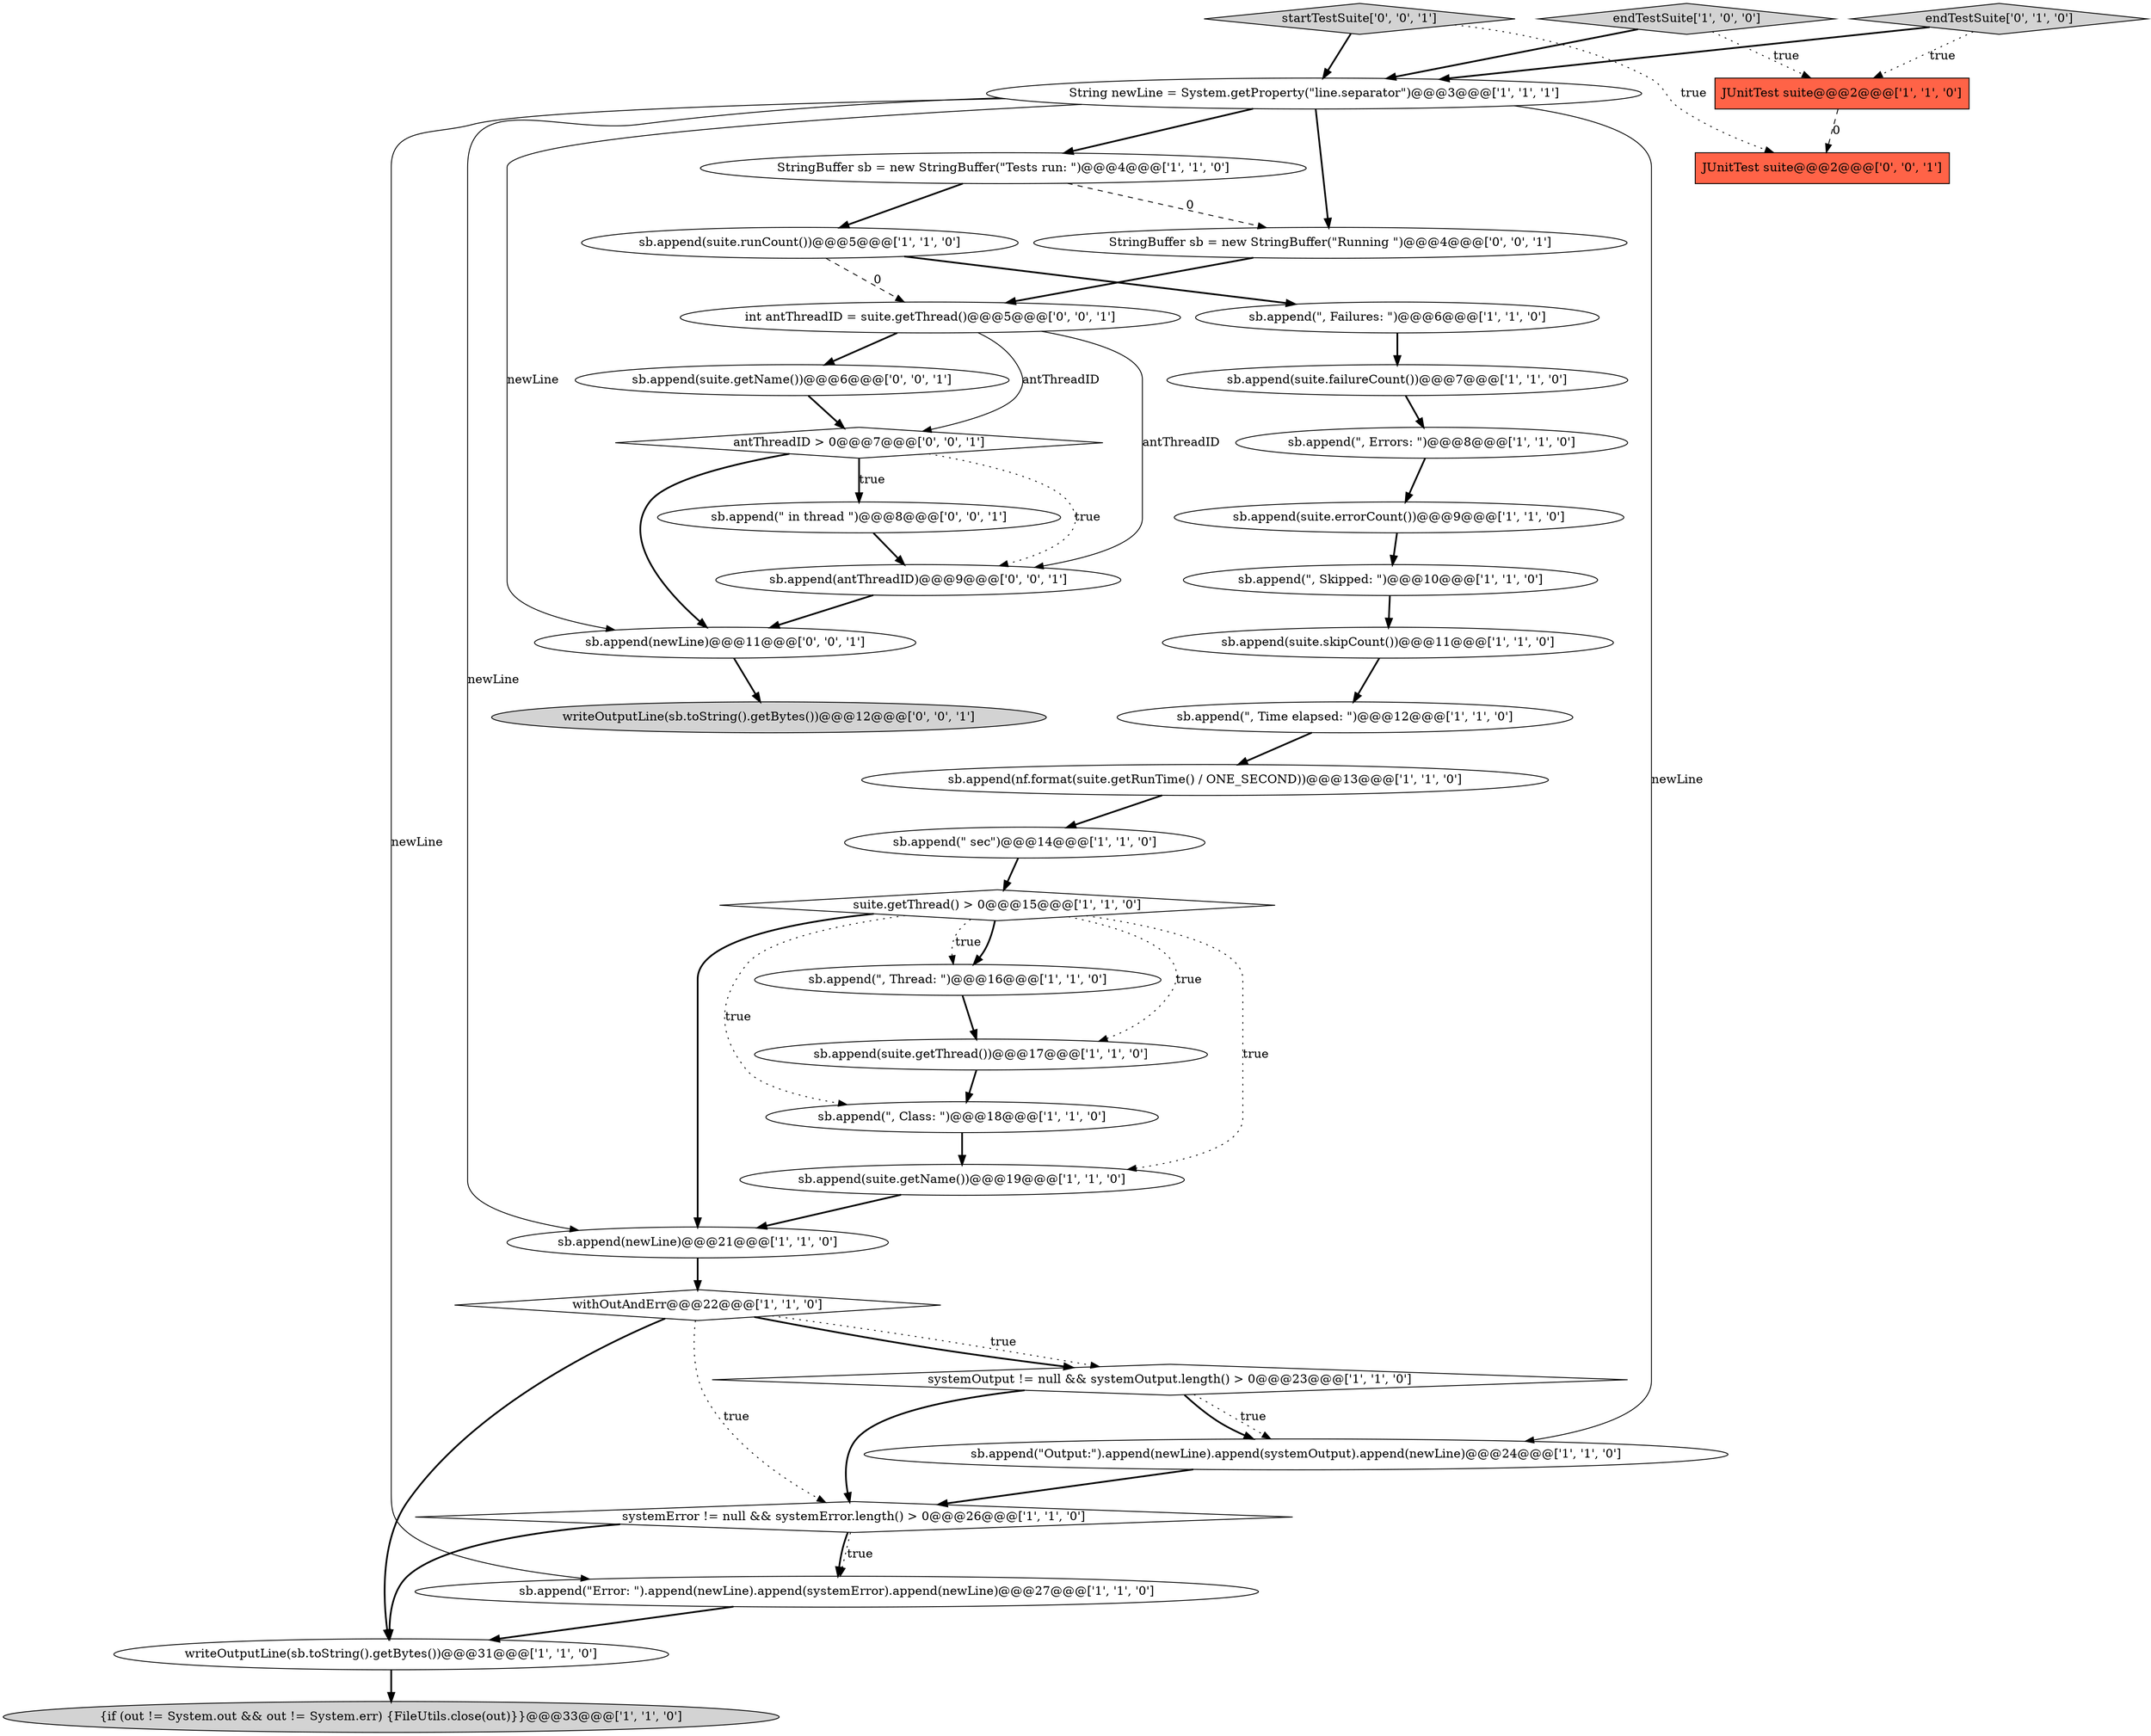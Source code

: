 digraph {
8 [style = filled, label = "sb.append(nf.format(suite.getRunTime() / ONE_SECOND))@@@13@@@['1', '1', '0']", fillcolor = white, shape = ellipse image = "AAA0AAABBB1BBB"];
0 [style = filled, label = "sb.append(\", Errors: \")@@@8@@@['1', '1', '0']", fillcolor = white, shape = ellipse image = "AAA0AAABBB1BBB"];
32 [style = filled, label = "StringBuffer sb = new StringBuffer(\"Running \")@@@4@@@['0', '0', '1']", fillcolor = white, shape = ellipse image = "AAA0AAABBB3BBB"];
34 [style = filled, label = "JUnitTest suite@@@2@@@['0', '0', '1']", fillcolor = tomato, shape = box image = "AAA0AAABBB3BBB"];
1 [style = filled, label = "sb.append(suite.getThread())@@@17@@@['1', '1', '0']", fillcolor = white, shape = ellipse image = "AAA0AAABBB1BBB"];
31 [style = filled, label = "sb.append(newLine)@@@11@@@['0', '0', '1']", fillcolor = white, shape = ellipse image = "AAA0AAABBB3BBB"];
6 [style = filled, label = "suite.getThread() > 0@@@15@@@['1', '1', '0']", fillcolor = white, shape = diamond image = "AAA0AAABBB1BBB"];
24 [style = filled, label = "sb.append(\", Time elapsed: \")@@@12@@@['1', '1', '0']", fillcolor = white, shape = ellipse image = "AAA0AAABBB1BBB"];
4 [style = filled, label = "sb.append(\", Thread: \")@@@16@@@['1', '1', '0']", fillcolor = white, shape = ellipse image = "AAA0AAABBB1BBB"];
22 [style = filled, label = "StringBuffer sb = new StringBuffer(\"Tests run: \")@@@4@@@['1', '1', '0']", fillcolor = white, shape = ellipse image = "AAA0AAABBB1BBB"];
26 [style = filled, label = "sb.append(\"Error: \").append(newLine).append(systemError).append(newLine)@@@27@@@['1', '1', '0']", fillcolor = white, shape = ellipse image = "AAA0AAABBB1BBB"];
14 [style = filled, label = "sb.append(suite.runCount())@@@5@@@['1', '1', '0']", fillcolor = white, shape = ellipse image = "AAA0AAABBB1BBB"];
10 [style = filled, label = "sb.append(suite.skipCount())@@@11@@@['1', '1', '0']", fillcolor = white, shape = ellipse image = "AAA0AAABBB1BBB"];
23 [style = filled, label = "sb.append(\", Class: \")@@@18@@@['1', '1', '0']", fillcolor = white, shape = ellipse image = "AAA0AAABBB1BBB"];
11 [style = filled, label = "sb.append(suite.errorCount())@@@9@@@['1', '1', '0']", fillcolor = white, shape = ellipse image = "AAA0AAABBB1BBB"];
36 [style = filled, label = "sb.append(suite.getName())@@@6@@@['0', '0', '1']", fillcolor = white, shape = ellipse image = "AAA0AAABBB3BBB"];
21 [style = filled, label = "sb.append(\" sec\")@@@14@@@['1', '1', '0']", fillcolor = white, shape = ellipse image = "AAA0AAABBB1BBB"];
28 [style = filled, label = "antThreadID > 0@@@7@@@['0', '0', '1']", fillcolor = white, shape = diamond image = "AAA0AAABBB3BBB"];
12 [style = filled, label = "endTestSuite['1', '0', '0']", fillcolor = lightgray, shape = diamond image = "AAA0AAABBB1BBB"];
9 [style = filled, label = "systemOutput != null && systemOutput.length() > 0@@@23@@@['1', '1', '0']", fillcolor = white, shape = diamond image = "AAA0AAABBB1BBB"];
20 [style = filled, label = "String newLine = System.getProperty(\"line.separator\")@@@3@@@['1', '1', '1']", fillcolor = white, shape = ellipse image = "AAA0AAABBB1BBB"];
29 [style = filled, label = "writeOutputLine(sb.toString().getBytes())@@@12@@@['0', '0', '1']", fillcolor = lightgray, shape = ellipse image = "AAA0AAABBB3BBB"];
30 [style = filled, label = "sb.append(\" in thread \")@@@8@@@['0', '0', '1']", fillcolor = white, shape = ellipse image = "AAA0AAABBB3BBB"];
15 [style = filled, label = "sb.append(\", Failures: \")@@@6@@@['1', '1', '0']", fillcolor = white, shape = ellipse image = "AAA0AAABBB1BBB"];
37 [style = filled, label = "sb.append(antThreadID)@@@9@@@['0', '0', '1']", fillcolor = white, shape = ellipse image = "AAA0AAABBB3BBB"];
13 [style = filled, label = "writeOutputLine(sb.toString().getBytes())@@@31@@@['1', '1', '0']", fillcolor = white, shape = ellipse image = "AAA0AAABBB1BBB"];
27 [style = filled, label = "endTestSuite['0', '1', '0']", fillcolor = lightgray, shape = diamond image = "AAA0AAABBB2BBB"];
3 [style = filled, label = "withOutAndErr@@@22@@@['1', '1', '0']", fillcolor = white, shape = diamond image = "AAA0AAABBB1BBB"];
33 [style = filled, label = "int antThreadID = suite.getThread()@@@5@@@['0', '0', '1']", fillcolor = white, shape = ellipse image = "AAA0AAABBB3BBB"];
25 [style = filled, label = "sb.append(newLine)@@@21@@@['1', '1', '0']", fillcolor = white, shape = ellipse image = "AAA0AAABBB1BBB"];
2 [style = filled, label = "systemError != null && systemError.length() > 0@@@26@@@['1', '1', '0']", fillcolor = white, shape = diamond image = "AAA0AAABBB1BBB"];
16 [style = filled, label = "sb.append(suite.getName())@@@19@@@['1', '1', '0']", fillcolor = white, shape = ellipse image = "AAA0AAABBB1BBB"];
35 [style = filled, label = "startTestSuite['0', '0', '1']", fillcolor = lightgray, shape = diamond image = "AAA0AAABBB3BBB"];
17 [style = filled, label = "sb.append(\"Output:\").append(newLine).append(systemOutput).append(newLine)@@@24@@@['1', '1', '0']", fillcolor = white, shape = ellipse image = "AAA0AAABBB1BBB"];
5 [style = filled, label = "{if (out != System.out && out != System.err) {FileUtils.close(out)}}@@@33@@@['1', '1', '0']", fillcolor = lightgray, shape = ellipse image = "AAA0AAABBB1BBB"];
19 [style = filled, label = "sb.append(\", Skipped: \")@@@10@@@['1', '1', '0']", fillcolor = white, shape = ellipse image = "AAA0AAABBB1BBB"];
18 [style = filled, label = "sb.append(suite.failureCount())@@@7@@@['1', '1', '0']", fillcolor = white, shape = ellipse image = "AAA0AAABBB1BBB"];
7 [style = filled, label = "JUnitTest suite@@@2@@@['1', '1', '0']", fillcolor = tomato, shape = box image = "AAA0AAABBB1BBB"];
27->7 [style = dotted, label="true"];
28->31 [style = bold, label=""];
28->30 [style = bold, label=""];
6->23 [style = dotted, label="true"];
12->7 [style = dotted, label="true"];
22->32 [style = dashed, label="0"];
6->16 [style = dotted, label="true"];
25->3 [style = bold, label=""];
19->10 [style = bold, label=""];
10->24 [style = bold, label=""];
6->4 [style = bold, label=""];
2->26 [style = bold, label=""];
26->13 [style = bold, label=""];
30->37 [style = bold, label=""];
37->31 [style = bold, label=""];
20->25 [style = solid, label="newLine"];
14->33 [style = dashed, label="0"];
15->18 [style = bold, label=""];
7->34 [style = dashed, label="0"];
16->25 [style = bold, label=""];
2->13 [style = bold, label=""];
20->32 [style = bold, label=""];
20->22 [style = bold, label=""];
9->2 [style = bold, label=""];
35->20 [style = bold, label=""];
23->16 [style = bold, label=""];
6->1 [style = dotted, label="true"];
20->17 [style = solid, label="newLine"];
1->23 [style = bold, label=""];
0->11 [style = bold, label=""];
3->13 [style = bold, label=""];
8->21 [style = bold, label=""];
27->20 [style = bold, label=""];
33->37 [style = solid, label="antThreadID"];
4->1 [style = bold, label=""];
9->17 [style = dotted, label="true"];
28->30 [style = dotted, label="true"];
6->4 [style = dotted, label="true"];
20->26 [style = solid, label="newLine"];
2->26 [style = dotted, label="true"];
22->14 [style = bold, label=""];
9->17 [style = bold, label=""];
11->19 [style = bold, label=""];
3->9 [style = bold, label=""];
3->2 [style = dotted, label="true"];
28->37 [style = dotted, label="true"];
35->34 [style = dotted, label="true"];
36->28 [style = bold, label=""];
6->25 [style = bold, label=""];
12->20 [style = bold, label=""];
33->28 [style = solid, label="antThreadID"];
31->29 [style = bold, label=""];
32->33 [style = bold, label=""];
20->31 [style = solid, label="newLine"];
24->8 [style = bold, label=""];
3->9 [style = dotted, label="true"];
14->15 [style = bold, label=""];
21->6 [style = bold, label=""];
33->36 [style = bold, label=""];
13->5 [style = bold, label=""];
17->2 [style = bold, label=""];
18->0 [style = bold, label=""];
}
